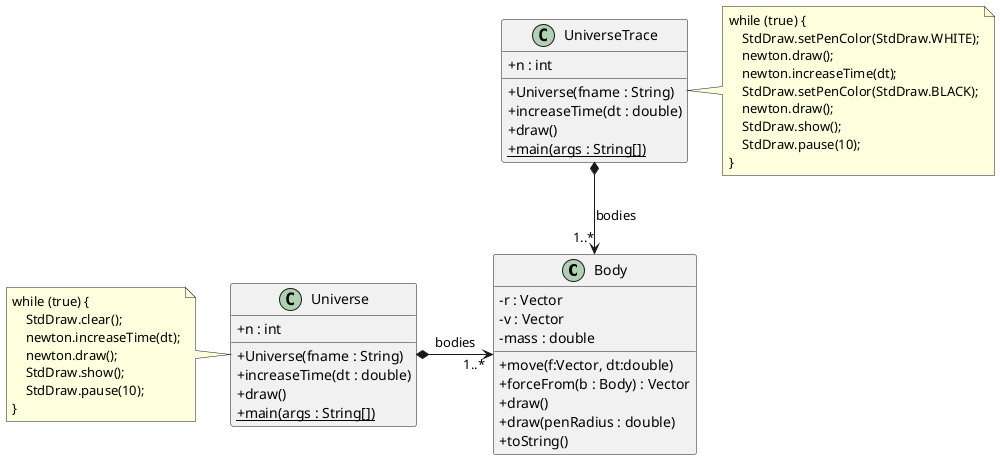 @startuml

skinparam classAttributeIconSize 0

class Body {
- r : Vector
- v : Vector
- mass : double
+ move(f:Vector, dt:double)
+ forceFrom(b : Body) : Vector
+ draw()
+ draw(penRadius : double)
+ toString()
}

class Universe {
+ n : int
+ Universe(fname : String)
+ increaseTime(dt : double)
+ draw()
+ {static} main(args : String[])
}

class UniverseTrace {
+ n : int
+ Universe(fname : String)
+ increaseTime(dt : double)
+ draw()
+ {static} main(args : String[])
}

Universe *-> "1..*" Body : bodies
UniverseTrace *-down-> "1..*" Body : bodies

note left of Universe
while (true) {
    StdDraw.clear();
    newton.increaseTime(dt);
    newton.draw();
    StdDraw.show();
    StdDraw.pause(10);
}
end note

note right of UniverseTrace
while (true) {
    StdDraw.setPenColor(StdDraw.WHITE);
    newton.draw();
    newton.increaseTime(dt);
    StdDraw.setPenColor(StdDraw.BLACK);
    newton.draw();
    StdDraw.show();
    StdDraw.pause(10);
}
end note
@enduml